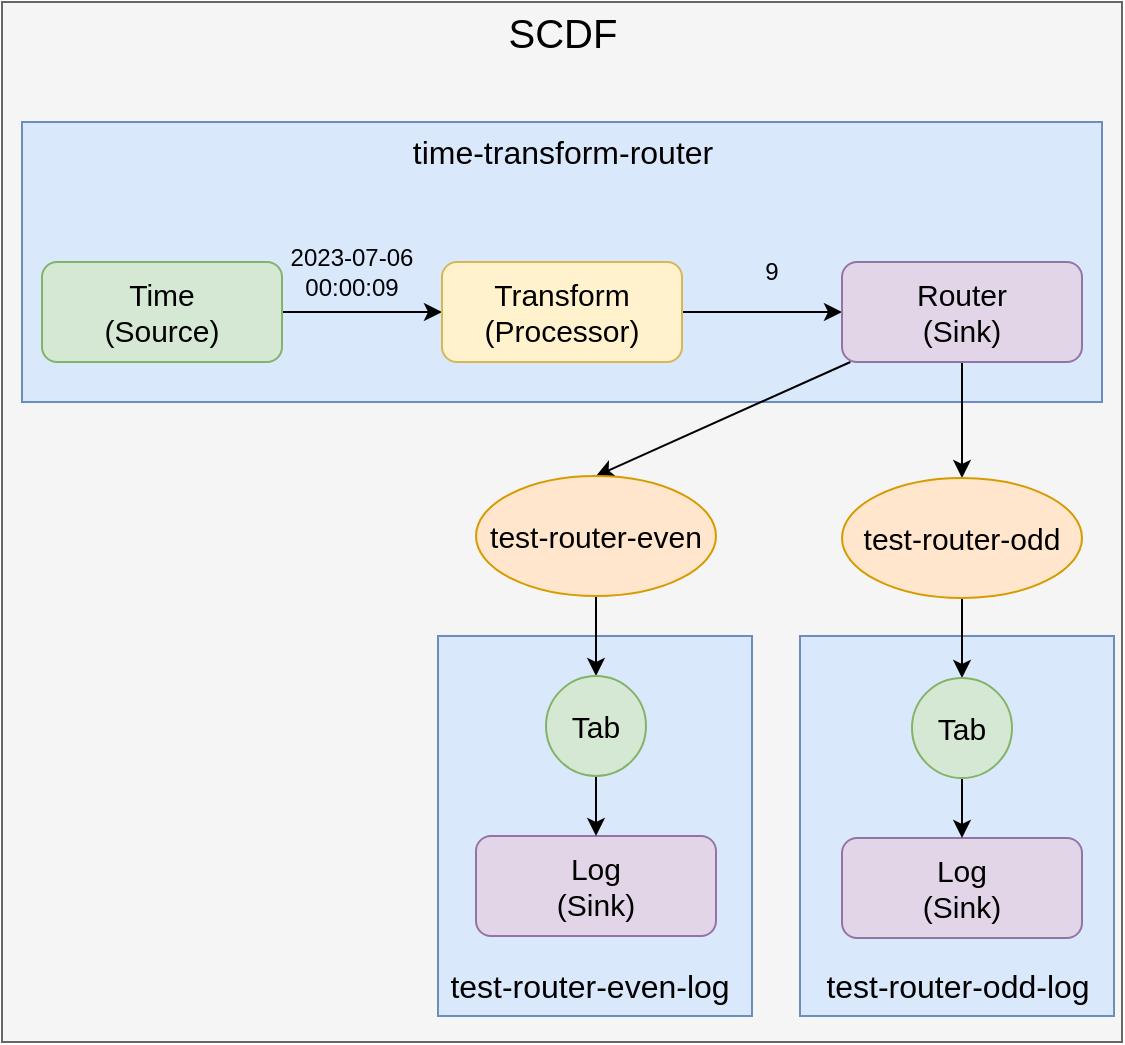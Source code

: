 <mxfile version="21.5.2" type="github">
  <diagram name="페이지-1" id="nbbq7Ev7jBNJndaSUE1V">
    <mxGraphModel dx="538" dy="1011" grid="1" gridSize="10" guides="1" tooltips="1" connect="1" arrows="1" fold="1" page="1" pageScale="1" pageWidth="1169" pageHeight="827" math="0" shadow="0">
      <root>
        <mxCell id="0" />
        <mxCell id="1" parent="0" />
        <mxCell id="W9GeCTbS5ED39GDDpCbE-34" value="" style="rounded=0;whiteSpace=wrap;html=1;fillColor=#f5f5f5;fontColor=#333333;strokeColor=#666666;" vertex="1" parent="1">
          <mxGeometry x="100" y="150" width="560" height="520" as="geometry" />
        </mxCell>
        <mxCell id="W9GeCTbS5ED39GDDpCbE-37" value="" style="rounded=0;whiteSpace=wrap;html=1;fillColor=#dae8fc;strokeColor=#6c8ebf;" vertex="1" parent="1">
          <mxGeometry x="499" y="467" width="157" height="190" as="geometry" />
        </mxCell>
        <mxCell id="W9GeCTbS5ED39GDDpCbE-38" value="&lt;font style=&quot;font-size: 16px;&quot;&gt;test-router-odd-log&lt;/font&gt;" style="text;html=1;strokeColor=none;fillColor=none;align=center;verticalAlign=middle;whiteSpace=wrap;rounded=0;" vertex="1" parent="1">
          <mxGeometry x="501.5" y="627" width="152" height="30" as="geometry" />
        </mxCell>
        <mxCell id="W9GeCTbS5ED39GDDpCbE-30" value="" style="rounded=0;whiteSpace=wrap;html=1;fillColor=#dae8fc;strokeColor=#6c8ebf;" vertex="1" parent="1">
          <mxGeometry x="318" y="467" width="157" height="190" as="geometry" />
        </mxCell>
        <mxCell id="W9GeCTbS5ED39GDDpCbE-21" value="" style="rounded=0;whiteSpace=wrap;html=1;fillColor=#dae8fc;strokeColor=#6c8ebf;" vertex="1" parent="1">
          <mxGeometry x="110" y="210" width="540" height="140" as="geometry" />
        </mxCell>
        <mxCell id="W9GeCTbS5ED39GDDpCbE-6" style="edgeStyle=orthogonalEdgeStyle;rounded=0;orthogonalLoop=1;jettySize=auto;html=1;entryX=0;entryY=0.5;entryDx=0;entryDy=0;" edge="1" parent="1" source="W9GeCTbS5ED39GDDpCbE-3" target="W9GeCTbS5ED39GDDpCbE-4">
          <mxGeometry relative="1" as="geometry" />
        </mxCell>
        <mxCell id="W9GeCTbS5ED39GDDpCbE-3" value="&lt;font style=&quot;font-size: 15px;&quot;&gt;Time&lt;br&gt;(Source)&lt;/font&gt;" style="rounded=1;whiteSpace=wrap;html=1;fillColor=#d5e8d4;strokeColor=#82b366;" vertex="1" parent="1">
          <mxGeometry x="120" y="280" width="120" height="50" as="geometry" />
        </mxCell>
        <mxCell id="W9GeCTbS5ED39GDDpCbE-7" style="edgeStyle=orthogonalEdgeStyle;rounded=0;orthogonalLoop=1;jettySize=auto;html=1;entryX=0;entryY=0.5;entryDx=0;entryDy=0;" edge="1" parent="1" source="W9GeCTbS5ED39GDDpCbE-4" target="W9GeCTbS5ED39GDDpCbE-5">
          <mxGeometry relative="1" as="geometry" />
        </mxCell>
        <mxCell id="W9GeCTbS5ED39GDDpCbE-4" value="&lt;font style=&quot;font-size: 15px;&quot;&gt;Transform&lt;br&gt;(Processor)&lt;/font&gt;" style="rounded=1;whiteSpace=wrap;html=1;fillColor=#fff2cc;strokeColor=#d6b656;" vertex="1" parent="1">
          <mxGeometry x="320" y="280" width="120" height="50" as="geometry" />
        </mxCell>
        <mxCell id="W9GeCTbS5ED39GDDpCbE-15" style="edgeStyle=orthogonalEdgeStyle;rounded=0;orthogonalLoop=1;jettySize=auto;html=1;entryX=0.5;entryY=0;entryDx=0;entryDy=0;" edge="1" parent="1" source="W9GeCTbS5ED39GDDpCbE-5" target="W9GeCTbS5ED39GDDpCbE-14">
          <mxGeometry relative="1" as="geometry" />
        </mxCell>
        <mxCell id="W9GeCTbS5ED39GDDpCbE-16" style="rounded=0;orthogonalLoop=1;jettySize=auto;html=1;entryX=0.5;entryY=0;entryDx=0;entryDy=0;" edge="1" parent="1" source="W9GeCTbS5ED39GDDpCbE-5" target="W9GeCTbS5ED39GDDpCbE-13">
          <mxGeometry relative="1" as="geometry" />
        </mxCell>
        <mxCell id="W9GeCTbS5ED39GDDpCbE-5" value="&lt;font style=&quot;font-size: 15px;&quot;&gt;Router&lt;br&gt;(Sink)&lt;/font&gt;" style="rounded=1;whiteSpace=wrap;html=1;fillColor=#e1d5e7;strokeColor=#9673a6;" vertex="1" parent="1">
          <mxGeometry x="520" y="280" width="120" height="50" as="geometry" />
        </mxCell>
        <mxCell id="W9GeCTbS5ED39GDDpCbE-8" value="2023-07-06 00:00:09" style="text;html=1;strokeColor=none;fillColor=none;align=center;verticalAlign=middle;whiteSpace=wrap;rounded=0;" vertex="1" parent="1">
          <mxGeometry x="240" y="270" width="70" height="30" as="geometry" />
        </mxCell>
        <mxCell id="W9GeCTbS5ED39GDDpCbE-11" value="9" style="text;html=1;strokeColor=none;fillColor=none;align=center;verticalAlign=middle;whiteSpace=wrap;rounded=0;" vertex="1" parent="1">
          <mxGeometry x="450" y="270" width="70" height="30" as="geometry" />
        </mxCell>
        <mxCell id="W9GeCTbS5ED39GDDpCbE-26" style="edgeStyle=orthogonalEdgeStyle;rounded=0;orthogonalLoop=1;jettySize=auto;html=1;entryX=0.5;entryY=0;entryDx=0;entryDy=0;" edge="1" parent="1" source="W9GeCTbS5ED39GDDpCbE-13" target="W9GeCTbS5ED39GDDpCbE-24">
          <mxGeometry relative="1" as="geometry" />
        </mxCell>
        <mxCell id="W9GeCTbS5ED39GDDpCbE-13" value="&lt;font style=&quot;font-size: 15px;&quot;&gt;test-router-even&lt;/font&gt;" style="ellipse;whiteSpace=wrap;html=1;fillColor=#ffe6cc;strokeColor=#d79b00;" vertex="1" parent="1">
          <mxGeometry x="337" y="387" width="120" height="60" as="geometry" />
        </mxCell>
        <mxCell id="W9GeCTbS5ED39GDDpCbE-28" style="edgeStyle=orthogonalEdgeStyle;rounded=0;orthogonalLoop=1;jettySize=auto;html=1;entryX=0.5;entryY=0;entryDx=0;entryDy=0;" edge="1" parent="1" source="W9GeCTbS5ED39GDDpCbE-14" target="W9GeCTbS5ED39GDDpCbE-25">
          <mxGeometry relative="1" as="geometry" />
        </mxCell>
        <mxCell id="W9GeCTbS5ED39GDDpCbE-14" value="&lt;font style=&quot;font-size: 15px;&quot;&gt;test-router-odd&lt;/font&gt;" style="ellipse;whiteSpace=wrap;html=1;fillColor=#ffe6cc;strokeColor=#d79b00;" vertex="1" parent="1">
          <mxGeometry x="520" y="388" width="120" height="60" as="geometry" />
        </mxCell>
        <mxCell id="W9GeCTbS5ED39GDDpCbE-17" value="&lt;font style=&quot;font-size: 15px;&quot;&gt;Log&lt;br&gt;(Sink)&lt;/font&gt;" style="rounded=1;whiteSpace=wrap;html=1;fillColor=#e1d5e7;strokeColor=#9673a6;" vertex="1" parent="1">
          <mxGeometry x="520" y="568" width="120" height="50" as="geometry" />
        </mxCell>
        <mxCell id="W9GeCTbS5ED39GDDpCbE-19" value="&lt;font style=&quot;font-size: 15px;&quot;&gt;Log&lt;br&gt;(Sink)&lt;/font&gt;" style="rounded=1;whiteSpace=wrap;html=1;fillColor=#e1d5e7;strokeColor=#9673a6;" vertex="1" parent="1">
          <mxGeometry x="337" y="567" width="120" height="50" as="geometry" />
        </mxCell>
        <mxCell id="W9GeCTbS5ED39GDDpCbE-22" value="&lt;font style=&quot;font-size: 16px;&quot;&gt;time-transform-router&lt;/font&gt;" style="text;html=1;strokeColor=none;fillColor=none;align=center;verticalAlign=middle;whiteSpace=wrap;rounded=0;" vertex="1" parent="1">
          <mxGeometry x="302.5" y="210" width="155" height="30" as="geometry" />
        </mxCell>
        <mxCell id="W9GeCTbS5ED39GDDpCbE-27" style="edgeStyle=orthogonalEdgeStyle;rounded=0;orthogonalLoop=1;jettySize=auto;html=1;entryX=0.5;entryY=0;entryDx=0;entryDy=0;" edge="1" parent="1" source="W9GeCTbS5ED39GDDpCbE-24" target="W9GeCTbS5ED39GDDpCbE-19">
          <mxGeometry relative="1" as="geometry" />
        </mxCell>
        <mxCell id="W9GeCTbS5ED39GDDpCbE-24" value="&lt;font style=&quot;font-size: 15px;&quot;&gt;Tab&lt;/font&gt;" style="ellipse;whiteSpace=wrap;html=1;aspect=fixed;fillColor=#d5e8d4;strokeColor=#82b366;" vertex="1" parent="1">
          <mxGeometry x="372" y="487" width="50" height="50" as="geometry" />
        </mxCell>
        <mxCell id="W9GeCTbS5ED39GDDpCbE-29" style="edgeStyle=orthogonalEdgeStyle;rounded=0;orthogonalLoop=1;jettySize=auto;html=1;" edge="1" parent="1" source="W9GeCTbS5ED39GDDpCbE-25" target="W9GeCTbS5ED39GDDpCbE-17">
          <mxGeometry relative="1" as="geometry" />
        </mxCell>
        <mxCell id="W9GeCTbS5ED39GDDpCbE-25" value="&lt;font style=&quot;font-size: 15px;&quot;&gt;Tab&lt;/font&gt;" style="ellipse;whiteSpace=wrap;html=1;aspect=fixed;fillColor=#d5e8d4;strokeColor=#82b366;" vertex="1" parent="1">
          <mxGeometry x="555" y="488" width="50" height="50" as="geometry" />
        </mxCell>
        <mxCell id="W9GeCTbS5ED39GDDpCbE-31" value="&lt;font style=&quot;font-size: 16px;&quot;&gt;test-router-even-log&lt;/font&gt;" style="text;html=1;strokeColor=none;fillColor=none;align=center;verticalAlign=middle;whiteSpace=wrap;rounded=0;" vertex="1" parent="1">
          <mxGeometry x="318" y="627" width="152" height="30" as="geometry" />
        </mxCell>
        <mxCell id="W9GeCTbS5ED39GDDpCbE-36" value="&lt;font style=&quot;font-size: 20px;&quot;&gt;SCDF&lt;/font&gt;" style="text;html=1;strokeColor=none;fillColor=none;align=center;verticalAlign=middle;whiteSpace=wrap;rounded=0;" vertex="1" parent="1">
          <mxGeometry x="302.5" y="150" width="155" height="30" as="geometry" />
        </mxCell>
      </root>
    </mxGraphModel>
  </diagram>
</mxfile>
